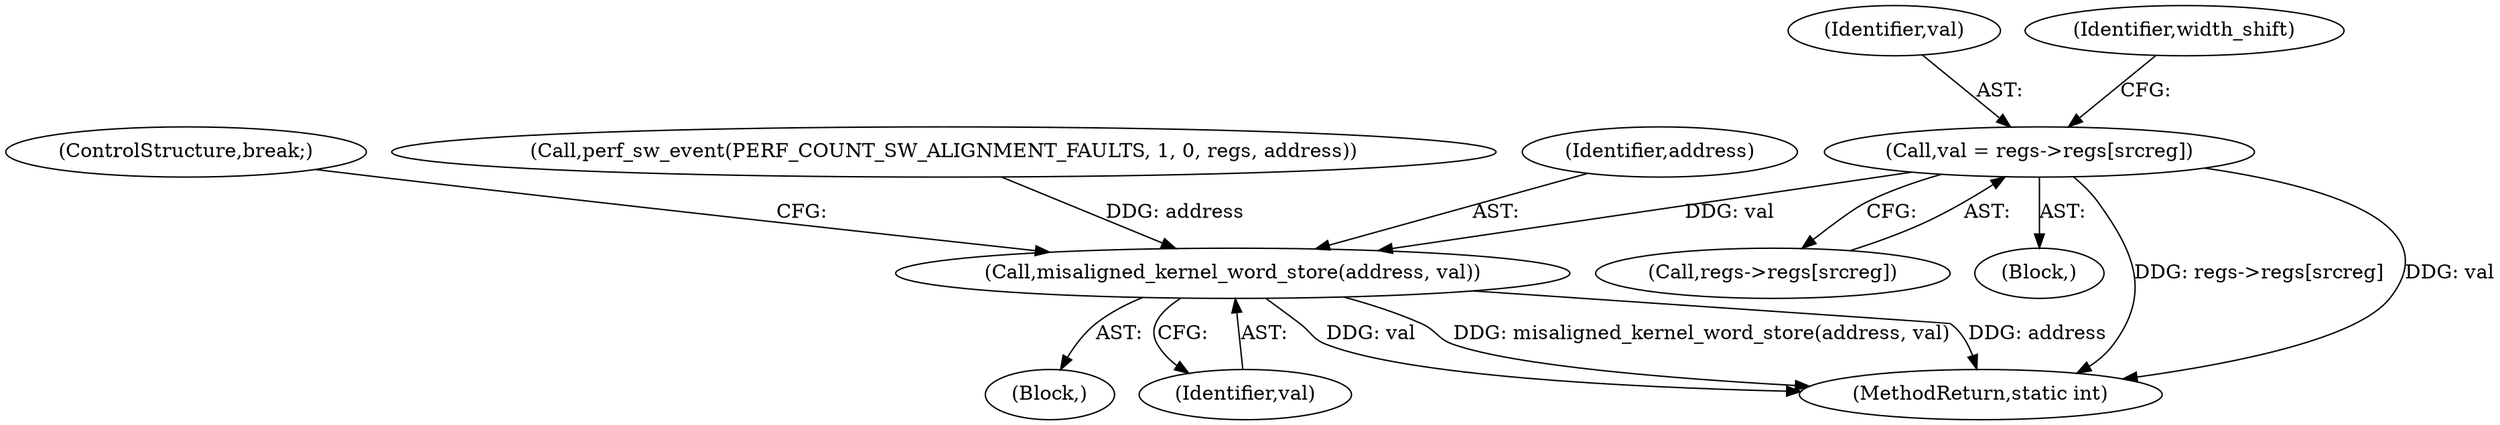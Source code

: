 digraph "0_linux_a8b0ca17b80e92faab46ee7179ba9e99ccb61233_27@array" {
"1000233" [label="(Call,val = regs->regs[srcreg])"];
"1000244" [label="(Call,misaligned_kernel_word_store(address, val))"];
"1000247" [label="(ControlStructure,break;)"];
"1000233" [label="(Call,val = regs->regs[srcreg])"];
"1000128" [label="(Call,perf_sw_event(PERF_COUNT_SW_ALIGNMENT_FAULTS, 1, 0, regs, address))"];
"1000264" [label="(MethodReturn,static int)"];
"1000235" [label="(Call,regs->regs[srcreg])"];
"1000242" [label="(Block,)"];
"1000234" [label="(Identifier,val)"];
"1000241" [label="(Identifier,width_shift)"];
"1000246" [label="(Identifier,val)"];
"1000245" [label="(Identifier,address)"];
"1000244" [label="(Call,misaligned_kernel_word_store(address, val))"];
"1000231" [label="(Block,)"];
"1000233" -> "1000231"  [label="AST: "];
"1000233" -> "1000235"  [label="CFG: "];
"1000234" -> "1000233"  [label="AST: "];
"1000235" -> "1000233"  [label="AST: "];
"1000241" -> "1000233"  [label="CFG: "];
"1000233" -> "1000264"  [label="DDG: regs->regs[srcreg]"];
"1000233" -> "1000264"  [label="DDG: val"];
"1000233" -> "1000244"  [label="DDG: val"];
"1000244" -> "1000242"  [label="AST: "];
"1000244" -> "1000246"  [label="CFG: "];
"1000245" -> "1000244"  [label="AST: "];
"1000246" -> "1000244"  [label="AST: "];
"1000247" -> "1000244"  [label="CFG: "];
"1000244" -> "1000264"  [label="DDG: misaligned_kernel_word_store(address, val)"];
"1000244" -> "1000264"  [label="DDG: address"];
"1000244" -> "1000264"  [label="DDG: val"];
"1000128" -> "1000244"  [label="DDG: address"];
}
